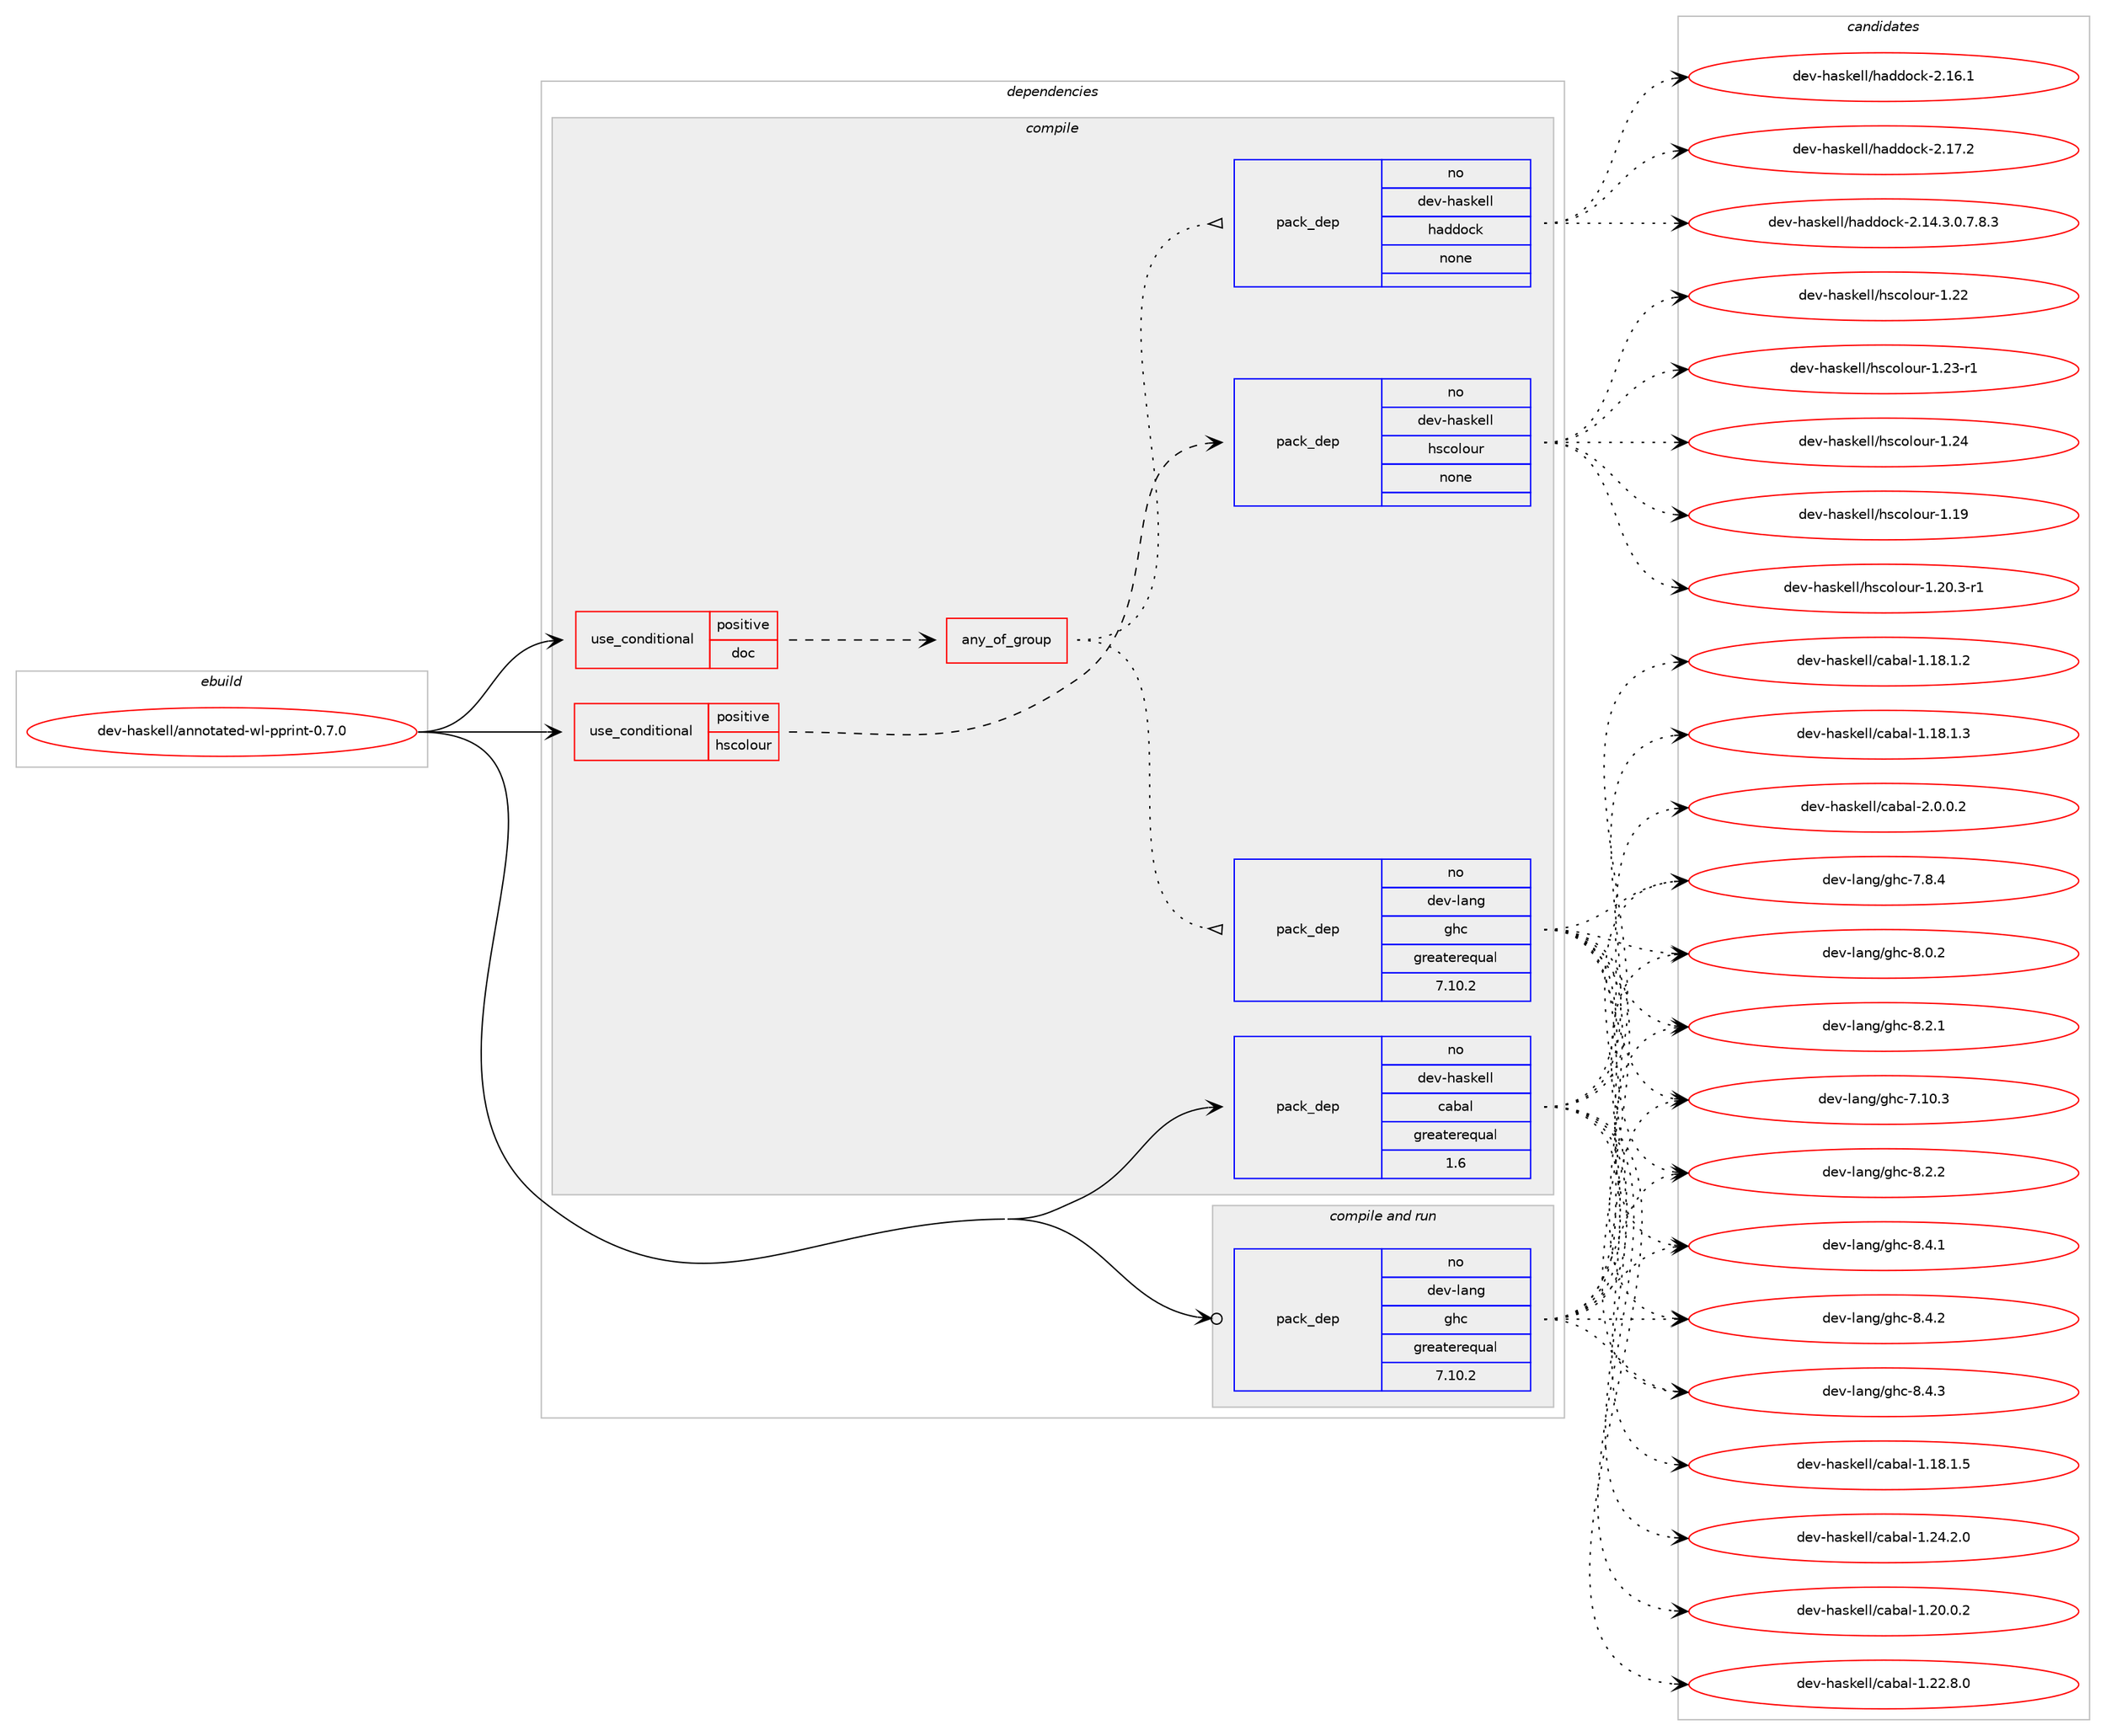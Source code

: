digraph prolog {

# *************
# Graph options
# *************

newrank=true;
concentrate=true;
compound=true;
graph [rankdir=LR,fontname=Helvetica,fontsize=10,ranksep=1.5];#, ranksep=2.5, nodesep=0.2];
edge  [arrowhead=vee];
node  [fontname=Helvetica,fontsize=10];

# **********
# The ebuild
# **********

subgraph cluster_leftcol {
color=gray;
rank=same;
label=<<i>ebuild</i>>;
id [label="dev-haskell/annotated-wl-pprint-0.7.0", color=red, width=4, href="../dev-haskell/annotated-wl-pprint-0.7.0.svg"];
}

# ****************
# The dependencies
# ****************

subgraph cluster_midcol {
color=gray;
label=<<i>dependencies</i>>;
subgraph cluster_compile {
fillcolor="#eeeeee";
style=filled;
label=<<i>compile</i>>;
subgraph cond358518 {
dependency1325848 [label=<<TABLE BORDER="0" CELLBORDER="1" CELLSPACING="0" CELLPADDING="4"><TR><TD ROWSPAN="3" CELLPADDING="10">use_conditional</TD></TR><TR><TD>positive</TD></TR><TR><TD>doc</TD></TR></TABLE>>, shape=none, color=red];
subgraph any20501 {
dependency1325849 [label=<<TABLE BORDER="0" CELLBORDER="1" CELLSPACING="0" CELLPADDING="4"><TR><TD CELLPADDING="10">any_of_group</TD></TR></TABLE>>, shape=none, color=red];subgraph pack946277 {
dependency1325850 [label=<<TABLE BORDER="0" CELLBORDER="1" CELLSPACING="0" CELLPADDING="4" WIDTH="220"><TR><TD ROWSPAN="6" CELLPADDING="30">pack_dep</TD></TR><TR><TD WIDTH="110">no</TD></TR><TR><TD>dev-haskell</TD></TR><TR><TD>haddock</TD></TR><TR><TD>none</TD></TR><TR><TD></TD></TR></TABLE>>, shape=none, color=blue];
}
dependency1325849:e -> dependency1325850:w [weight=20,style="dotted",arrowhead="oinv"];
subgraph pack946278 {
dependency1325851 [label=<<TABLE BORDER="0" CELLBORDER="1" CELLSPACING="0" CELLPADDING="4" WIDTH="220"><TR><TD ROWSPAN="6" CELLPADDING="30">pack_dep</TD></TR><TR><TD WIDTH="110">no</TD></TR><TR><TD>dev-lang</TD></TR><TR><TD>ghc</TD></TR><TR><TD>greaterequal</TD></TR><TR><TD>7.10.2</TD></TR></TABLE>>, shape=none, color=blue];
}
dependency1325849:e -> dependency1325851:w [weight=20,style="dotted",arrowhead="oinv"];
}
dependency1325848:e -> dependency1325849:w [weight=20,style="dashed",arrowhead="vee"];
}
id:e -> dependency1325848:w [weight=20,style="solid",arrowhead="vee"];
subgraph cond358519 {
dependency1325852 [label=<<TABLE BORDER="0" CELLBORDER="1" CELLSPACING="0" CELLPADDING="4"><TR><TD ROWSPAN="3" CELLPADDING="10">use_conditional</TD></TR><TR><TD>positive</TD></TR><TR><TD>hscolour</TD></TR></TABLE>>, shape=none, color=red];
subgraph pack946279 {
dependency1325853 [label=<<TABLE BORDER="0" CELLBORDER="1" CELLSPACING="0" CELLPADDING="4" WIDTH="220"><TR><TD ROWSPAN="6" CELLPADDING="30">pack_dep</TD></TR><TR><TD WIDTH="110">no</TD></TR><TR><TD>dev-haskell</TD></TR><TR><TD>hscolour</TD></TR><TR><TD>none</TD></TR><TR><TD></TD></TR></TABLE>>, shape=none, color=blue];
}
dependency1325852:e -> dependency1325853:w [weight=20,style="dashed",arrowhead="vee"];
}
id:e -> dependency1325852:w [weight=20,style="solid",arrowhead="vee"];
subgraph pack946280 {
dependency1325854 [label=<<TABLE BORDER="0" CELLBORDER="1" CELLSPACING="0" CELLPADDING="4" WIDTH="220"><TR><TD ROWSPAN="6" CELLPADDING="30">pack_dep</TD></TR><TR><TD WIDTH="110">no</TD></TR><TR><TD>dev-haskell</TD></TR><TR><TD>cabal</TD></TR><TR><TD>greaterequal</TD></TR><TR><TD>1.6</TD></TR></TABLE>>, shape=none, color=blue];
}
id:e -> dependency1325854:w [weight=20,style="solid",arrowhead="vee"];
}
subgraph cluster_compileandrun {
fillcolor="#eeeeee";
style=filled;
label=<<i>compile and run</i>>;
subgraph pack946281 {
dependency1325855 [label=<<TABLE BORDER="0" CELLBORDER="1" CELLSPACING="0" CELLPADDING="4" WIDTH="220"><TR><TD ROWSPAN="6" CELLPADDING="30">pack_dep</TD></TR><TR><TD WIDTH="110">no</TD></TR><TR><TD>dev-lang</TD></TR><TR><TD>ghc</TD></TR><TR><TD>greaterequal</TD></TR><TR><TD>7.10.2</TD></TR></TABLE>>, shape=none, color=blue];
}
id:e -> dependency1325855:w [weight=20,style="solid",arrowhead="odotvee"];
}
subgraph cluster_run {
fillcolor="#eeeeee";
style=filled;
label=<<i>run</i>>;
}
}

# **************
# The candidates
# **************

subgraph cluster_choices {
rank=same;
color=gray;
label=<<i>candidates</i>>;

subgraph choice946277 {
color=black;
nodesep=1;
choice1001011184510497115107101108108471049710010011199107455046495246514648465546564651 [label="dev-haskell/haddock-2.14.3.0.7.8.3", color=red, width=4,href="../dev-haskell/haddock-2.14.3.0.7.8.3.svg"];
choice100101118451049711510710110810847104971001001119910745504649544649 [label="dev-haskell/haddock-2.16.1", color=red, width=4,href="../dev-haskell/haddock-2.16.1.svg"];
choice100101118451049711510710110810847104971001001119910745504649554650 [label="dev-haskell/haddock-2.17.2", color=red, width=4,href="../dev-haskell/haddock-2.17.2.svg"];
dependency1325850:e -> choice1001011184510497115107101108108471049710010011199107455046495246514648465546564651:w [style=dotted,weight="100"];
dependency1325850:e -> choice100101118451049711510710110810847104971001001119910745504649544649:w [style=dotted,weight="100"];
dependency1325850:e -> choice100101118451049711510710110810847104971001001119910745504649554650:w [style=dotted,weight="100"];
}
subgraph choice946278 {
color=black;
nodesep=1;
choice1001011184510897110103471031049945554649484651 [label="dev-lang/ghc-7.10.3", color=red, width=4,href="../dev-lang/ghc-7.10.3.svg"];
choice10010111845108971101034710310499455546564652 [label="dev-lang/ghc-7.8.4", color=red, width=4,href="../dev-lang/ghc-7.8.4.svg"];
choice10010111845108971101034710310499455646484650 [label="dev-lang/ghc-8.0.2", color=red, width=4,href="../dev-lang/ghc-8.0.2.svg"];
choice10010111845108971101034710310499455646504649 [label="dev-lang/ghc-8.2.1", color=red, width=4,href="../dev-lang/ghc-8.2.1.svg"];
choice10010111845108971101034710310499455646504650 [label="dev-lang/ghc-8.2.2", color=red, width=4,href="../dev-lang/ghc-8.2.2.svg"];
choice10010111845108971101034710310499455646524649 [label="dev-lang/ghc-8.4.1", color=red, width=4,href="../dev-lang/ghc-8.4.1.svg"];
choice10010111845108971101034710310499455646524650 [label="dev-lang/ghc-8.4.2", color=red, width=4,href="../dev-lang/ghc-8.4.2.svg"];
choice10010111845108971101034710310499455646524651 [label="dev-lang/ghc-8.4.3", color=red, width=4,href="../dev-lang/ghc-8.4.3.svg"];
dependency1325851:e -> choice1001011184510897110103471031049945554649484651:w [style=dotted,weight="100"];
dependency1325851:e -> choice10010111845108971101034710310499455546564652:w [style=dotted,weight="100"];
dependency1325851:e -> choice10010111845108971101034710310499455646484650:w [style=dotted,weight="100"];
dependency1325851:e -> choice10010111845108971101034710310499455646504649:w [style=dotted,weight="100"];
dependency1325851:e -> choice10010111845108971101034710310499455646504650:w [style=dotted,weight="100"];
dependency1325851:e -> choice10010111845108971101034710310499455646524649:w [style=dotted,weight="100"];
dependency1325851:e -> choice10010111845108971101034710310499455646524650:w [style=dotted,weight="100"];
dependency1325851:e -> choice10010111845108971101034710310499455646524651:w [style=dotted,weight="100"];
}
subgraph choice946279 {
color=black;
nodesep=1;
choice100101118451049711510710110810847104115991111081111171144549464957 [label="dev-haskell/hscolour-1.19", color=red, width=4,href="../dev-haskell/hscolour-1.19.svg"];
choice10010111845104971151071011081084710411599111108111117114454946504846514511449 [label="dev-haskell/hscolour-1.20.3-r1", color=red, width=4,href="../dev-haskell/hscolour-1.20.3-r1.svg"];
choice100101118451049711510710110810847104115991111081111171144549465050 [label="dev-haskell/hscolour-1.22", color=red, width=4,href="../dev-haskell/hscolour-1.22.svg"];
choice1001011184510497115107101108108471041159911110811111711445494650514511449 [label="dev-haskell/hscolour-1.23-r1", color=red, width=4,href="../dev-haskell/hscolour-1.23-r1.svg"];
choice100101118451049711510710110810847104115991111081111171144549465052 [label="dev-haskell/hscolour-1.24", color=red, width=4,href="../dev-haskell/hscolour-1.24.svg"];
dependency1325853:e -> choice100101118451049711510710110810847104115991111081111171144549464957:w [style=dotted,weight="100"];
dependency1325853:e -> choice10010111845104971151071011081084710411599111108111117114454946504846514511449:w [style=dotted,weight="100"];
dependency1325853:e -> choice100101118451049711510710110810847104115991111081111171144549465050:w [style=dotted,weight="100"];
dependency1325853:e -> choice1001011184510497115107101108108471041159911110811111711445494650514511449:w [style=dotted,weight="100"];
dependency1325853:e -> choice100101118451049711510710110810847104115991111081111171144549465052:w [style=dotted,weight="100"];
}
subgraph choice946280 {
color=black;
nodesep=1;
choice10010111845104971151071011081084799979897108454946495646494650 [label="dev-haskell/cabal-1.18.1.2", color=red, width=4,href="../dev-haskell/cabal-1.18.1.2.svg"];
choice10010111845104971151071011081084799979897108454946495646494651 [label="dev-haskell/cabal-1.18.1.3", color=red, width=4,href="../dev-haskell/cabal-1.18.1.3.svg"];
choice10010111845104971151071011081084799979897108454946495646494653 [label="dev-haskell/cabal-1.18.1.5", color=red, width=4,href="../dev-haskell/cabal-1.18.1.5.svg"];
choice10010111845104971151071011081084799979897108454946504846484650 [label="dev-haskell/cabal-1.20.0.2", color=red, width=4,href="../dev-haskell/cabal-1.20.0.2.svg"];
choice10010111845104971151071011081084799979897108454946505046564648 [label="dev-haskell/cabal-1.22.8.0", color=red, width=4,href="../dev-haskell/cabal-1.22.8.0.svg"];
choice10010111845104971151071011081084799979897108454946505246504648 [label="dev-haskell/cabal-1.24.2.0", color=red, width=4,href="../dev-haskell/cabal-1.24.2.0.svg"];
choice100101118451049711510710110810847999798971084550464846484650 [label="dev-haskell/cabal-2.0.0.2", color=red, width=4,href="../dev-haskell/cabal-2.0.0.2.svg"];
dependency1325854:e -> choice10010111845104971151071011081084799979897108454946495646494650:w [style=dotted,weight="100"];
dependency1325854:e -> choice10010111845104971151071011081084799979897108454946495646494651:w [style=dotted,weight="100"];
dependency1325854:e -> choice10010111845104971151071011081084799979897108454946495646494653:w [style=dotted,weight="100"];
dependency1325854:e -> choice10010111845104971151071011081084799979897108454946504846484650:w [style=dotted,weight="100"];
dependency1325854:e -> choice10010111845104971151071011081084799979897108454946505046564648:w [style=dotted,weight="100"];
dependency1325854:e -> choice10010111845104971151071011081084799979897108454946505246504648:w [style=dotted,weight="100"];
dependency1325854:e -> choice100101118451049711510710110810847999798971084550464846484650:w [style=dotted,weight="100"];
}
subgraph choice946281 {
color=black;
nodesep=1;
choice1001011184510897110103471031049945554649484651 [label="dev-lang/ghc-7.10.3", color=red, width=4,href="../dev-lang/ghc-7.10.3.svg"];
choice10010111845108971101034710310499455546564652 [label="dev-lang/ghc-7.8.4", color=red, width=4,href="../dev-lang/ghc-7.8.4.svg"];
choice10010111845108971101034710310499455646484650 [label="dev-lang/ghc-8.0.2", color=red, width=4,href="../dev-lang/ghc-8.0.2.svg"];
choice10010111845108971101034710310499455646504649 [label="dev-lang/ghc-8.2.1", color=red, width=4,href="../dev-lang/ghc-8.2.1.svg"];
choice10010111845108971101034710310499455646504650 [label="dev-lang/ghc-8.2.2", color=red, width=4,href="../dev-lang/ghc-8.2.2.svg"];
choice10010111845108971101034710310499455646524649 [label="dev-lang/ghc-8.4.1", color=red, width=4,href="../dev-lang/ghc-8.4.1.svg"];
choice10010111845108971101034710310499455646524650 [label="dev-lang/ghc-8.4.2", color=red, width=4,href="../dev-lang/ghc-8.4.2.svg"];
choice10010111845108971101034710310499455646524651 [label="dev-lang/ghc-8.4.3", color=red, width=4,href="../dev-lang/ghc-8.4.3.svg"];
dependency1325855:e -> choice1001011184510897110103471031049945554649484651:w [style=dotted,weight="100"];
dependency1325855:e -> choice10010111845108971101034710310499455546564652:w [style=dotted,weight="100"];
dependency1325855:e -> choice10010111845108971101034710310499455646484650:w [style=dotted,weight="100"];
dependency1325855:e -> choice10010111845108971101034710310499455646504649:w [style=dotted,weight="100"];
dependency1325855:e -> choice10010111845108971101034710310499455646504650:w [style=dotted,weight="100"];
dependency1325855:e -> choice10010111845108971101034710310499455646524649:w [style=dotted,weight="100"];
dependency1325855:e -> choice10010111845108971101034710310499455646524650:w [style=dotted,weight="100"];
dependency1325855:e -> choice10010111845108971101034710310499455646524651:w [style=dotted,weight="100"];
}
}

}
